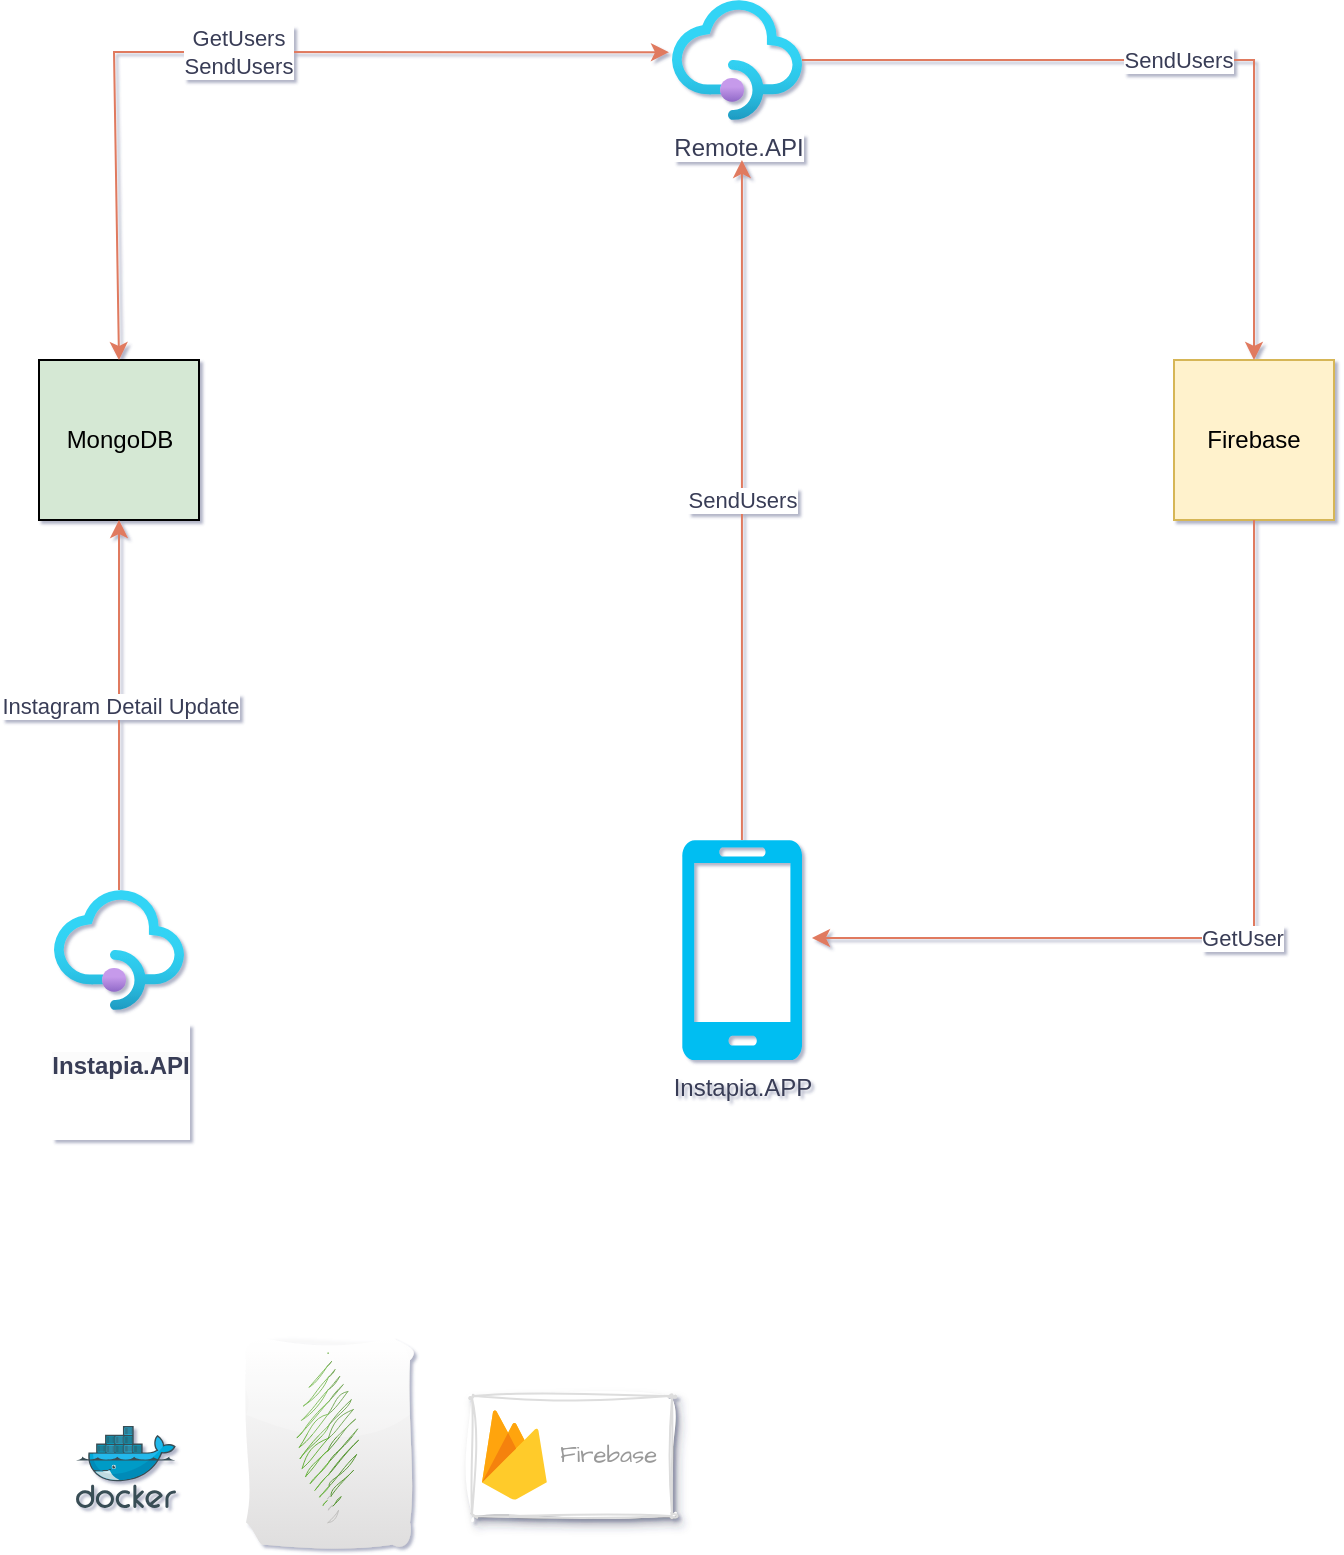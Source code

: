 <mxfile version="22.1.21" type="github">
  <diagram name="Sayfa -1" id="eU-fJsf1K0A9oVs6Q9NI">
    <mxGraphModel dx="1423" dy="826" grid="0" gridSize="10" guides="1" tooltips="1" connect="1" arrows="1" fold="1" page="1" pageScale="1" pageWidth="827" pageHeight="1169" background="#ffffff" math="0" shadow="1">
      <root>
        <mxCell id="0" />
        <mxCell id="1" parent="0" />
        <mxCell id="NNiYG3pM8YccFziA7ECe-1" value="Firebase" style="whiteSpace=wrap;html=1;aspect=fixed;labelBackgroundColor=none;fillColor=#fff2cc;strokeColor=#d6b656;" vertex="1" parent="1">
          <mxGeometry x="660" y="290" width="80" height="80" as="geometry" />
        </mxCell>
        <mxCell id="NNiYG3pM8YccFziA7ECe-2" value="MongoDB" style="whiteSpace=wrap;html=1;aspect=fixed;labelBackgroundColor=none;fillColor=#d5e8d4;strokeColor=default;" vertex="1" parent="1">
          <mxGeometry x="92.5" y="290" width="80" height="80" as="geometry" />
        </mxCell>
        <mxCell id="NNiYG3pM8YccFziA7ECe-7" value="Instapia.APP" style="verticalLabelPosition=bottom;html=1;verticalAlign=top;align=center;strokeColor=none;fillColor=#00BEF2;shape=mxgraph.azure.mobile;pointerEvents=1;fontColor=#393C56;" vertex="1" parent="1">
          <mxGeometry x="414" y="530" width="60" height="110" as="geometry" />
        </mxCell>
        <mxCell id="NNiYG3pM8YccFziA7ECe-13" value="Instagram Detail Update" style="edgeStyle=orthogonalEdgeStyle;rounded=0;orthogonalLoop=1;jettySize=auto;html=1;entryX=0.5;entryY=1;entryDx=0;entryDy=0;strokeColor=#E07A5F;fontColor=#393C56;fillColor=#F2CC8F;" edge="1" parent="1" source="NNiYG3pM8YccFziA7ECe-9" target="NNiYG3pM8YccFziA7ECe-2">
          <mxGeometry relative="1" as="geometry" />
        </mxCell>
        <mxCell id="NNiYG3pM8YccFziA7ECe-9" value="&#xa;&lt;span style=&quot;color: rgb(57, 60, 86); font-family: Helvetica; font-size: 12px; font-style: normal; font-variant-ligatures: normal; font-variant-caps: normal; font-weight: 700; letter-spacing: normal; orphans: 2; text-align: center; text-indent: 0px; text-transform: none; widows: 2; word-spacing: 0px; -webkit-text-stroke-width: 0px; background-color: rgb(251, 251, 251); text-decoration-thickness: initial; text-decoration-style: initial; text-decoration-color: initial; float: none; display: inline !important;&quot;&gt;Instapia.API&lt;/span&gt;&#xa;&#xa;" style="image;aspect=fixed;html=1;points=[];align=center;fontSize=12;image=img/lib/azure2/integration/API_Management_Services.svg;strokeColor=#E07A5F;fontColor=#393C56;fillColor=#F2CC8F;" vertex="1" parent="1">
          <mxGeometry x="100" y="555" width="65" height="60" as="geometry" />
        </mxCell>
        <mxCell id="NNiYG3pM8YccFziA7ECe-10" value="GetUser" style="edgeStyle=orthogonalEdgeStyle;rounded=0;orthogonalLoop=1;jettySize=auto;html=1;strokeColor=#E07A5F;fontColor=#393C56;fillColor=#F2CC8F;entryX=1.083;entryY=0.445;entryDx=0;entryDy=0;entryPerimeter=0;" edge="1" parent="1" source="NNiYG3pM8YccFziA7ECe-1" target="NNiYG3pM8YccFziA7ECe-7">
          <mxGeometry relative="1" as="geometry">
            <mxPoint x="500" y="410" as="targetPoint" />
            <Array as="points">
              <mxPoint x="700" y="579" />
            </Array>
          </mxGeometry>
        </mxCell>
        <mxCell id="NNiYG3pM8YccFziA7ECe-15" value="SendUsers" style="edgeStyle=orthogonalEdgeStyle;rounded=0;orthogonalLoop=1;jettySize=auto;html=1;strokeColor=#E07A5F;fontColor=#393C56;fillColor=#F2CC8F;" edge="1" parent="1" source="NNiYG3pM8YccFziA7ECe-12" target="NNiYG3pM8YccFziA7ECe-1">
          <mxGeometry relative="1" as="geometry" />
        </mxCell>
        <mxCell id="NNiYG3pM8YccFziA7ECe-12" value="Remote.API" style="image;aspect=fixed;html=1;points=[];align=center;fontSize=12;image=img/lib/azure2/integration/API_Management_Services.svg;strokeColor=#E07A5F;fontColor=#393C56;fillColor=#F2CC8F;" vertex="1" parent="1">
          <mxGeometry x="409" y="110" width="65" height="60" as="geometry" />
        </mxCell>
        <mxCell id="NNiYG3pM8YccFziA7ECe-16" value="GetUsers&lt;br&gt;SendUsers" style="endArrow=classic;startArrow=classic;html=1;rounded=0;strokeColor=#E07A5F;fontColor=#393C56;fillColor=#F2CC8F;exitX=0.5;exitY=0;exitDx=0;exitDy=0;entryX=-0.023;entryY=0.435;entryDx=0;entryDy=0;entryPerimeter=0;" edge="1" parent="1" source="NNiYG3pM8YccFziA7ECe-2" target="NNiYG3pM8YccFziA7ECe-12">
          <mxGeometry width="50" height="50" relative="1" as="geometry">
            <mxPoint x="450" y="430" as="sourcePoint" />
            <mxPoint x="500" y="380" as="targetPoint" />
            <Array as="points">
              <mxPoint x="130" y="136" />
            </Array>
          </mxGeometry>
        </mxCell>
        <mxCell id="NNiYG3pM8YccFziA7ECe-17" value="SendUsers" style="edgeStyle=orthogonalEdgeStyle;rounded=0;orthogonalLoop=1;jettySize=auto;html=1;entryX=0.538;entryY=1.333;entryDx=0;entryDy=0;entryPerimeter=0;strokeColor=#E07A5F;fontColor=#393C56;fillColor=#F2CC8F;" edge="1" parent="1" source="NNiYG3pM8YccFziA7ECe-7" target="NNiYG3pM8YccFziA7ECe-12">
          <mxGeometry relative="1" as="geometry" />
        </mxCell>
        <mxCell id="NNiYG3pM8YccFziA7ECe-18" value="" style="image;sketch=0;aspect=fixed;html=1;points=[];align=center;fontSize=12;image=img/lib/mscae/Docker.svg;hachureGap=4;jiggle=2;curveFitting=1;fontFamily=Architects Daughter;fontSource=https%3A%2F%2Ffonts.googleapis.com%2Fcss%3Ffamily%3DArchitects%2BDaughter;" vertex="1" parent="1">
          <mxGeometry x="111" y="823" width="50" height="41" as="geometry" />
        </mxCell>
        <mxCell id="NNiYG3pM8YccFziA7ECe-19" value="" style="dashed=0;outlineConnect=0;html=1;align=center;labelPosition=center;verticalLabelPosition=bottom;verticalAlign=top;shape=mxgraph.webicons.mongodb;gradientColor=#DFDEDE;sketch=1;hachureGap=4;jiggle=2;curveFitting=1;fontFamily=Architects Daughter;fontSource=https%3A%2F%2Ffonts.googleapis.com%2Fcss%3Ffamily%3DArchitects%2BDaughter;fontSize=20;" vertex="1" parent="1">
          <mxGeometry x="196" y="779" width="82" height="103.4" as="geometry" />
        </mxCell>
        <mxCell id="NNiYG3pM8YccFziA7ECe-20" value="" style="strokeColor=#dddddd;shadow=1;strokeWidth=1;rounded=1;absoluteArcSize=1;arcSize=2;sketch=1;hachureGap=4;jiggle=2;curveFitting=1;fontFamily=Architects Daughter;fontSource=https%3A%2F%2Ffonts.googleapis.com%2Fcss%3Ffamily%3DArchitects%2BDaughter;fontSize=20;" vertex="1" parent="1">
          <mxGeometry x="309" y="808" width="100" height="60" as="geometry" />
        </mxCell>
        <mxCell id="NNiYG3pM8YccFziA7ECe-21" value="Firebase" style="sketch=0;dashed=0;connectable=0;html=1;fillColor=#5184F3;strokeColor=none;shape=mxgraph.gcp2.firebase;part=1;labelPosition=right;verticalLabelPosition=middle;align=left;verticalAlign=middle;spacingLeft=5;fontColor=#999999;fontSize=12;hachureGap=4;jiggle=2;curveFitting=1;fontFamily=Architects Daughter;fontSource=https%3A%2F%2Ffonts.googleapis.com%2Fcss%3Ffamily%3DArchitects%2BDaughter;" vertex="1" parent="NNiYG3pM8YccFziA7ECe-20">
          <mxGeometry width="32.4" height="45" relative="1" as="geometry">
            <mxPoint x="5" y="7" as="offset" />
          </mxGeometry>
        </mxCell>
      </root>
    </mxGraphModel>
  </diagram>
</mxfile>
